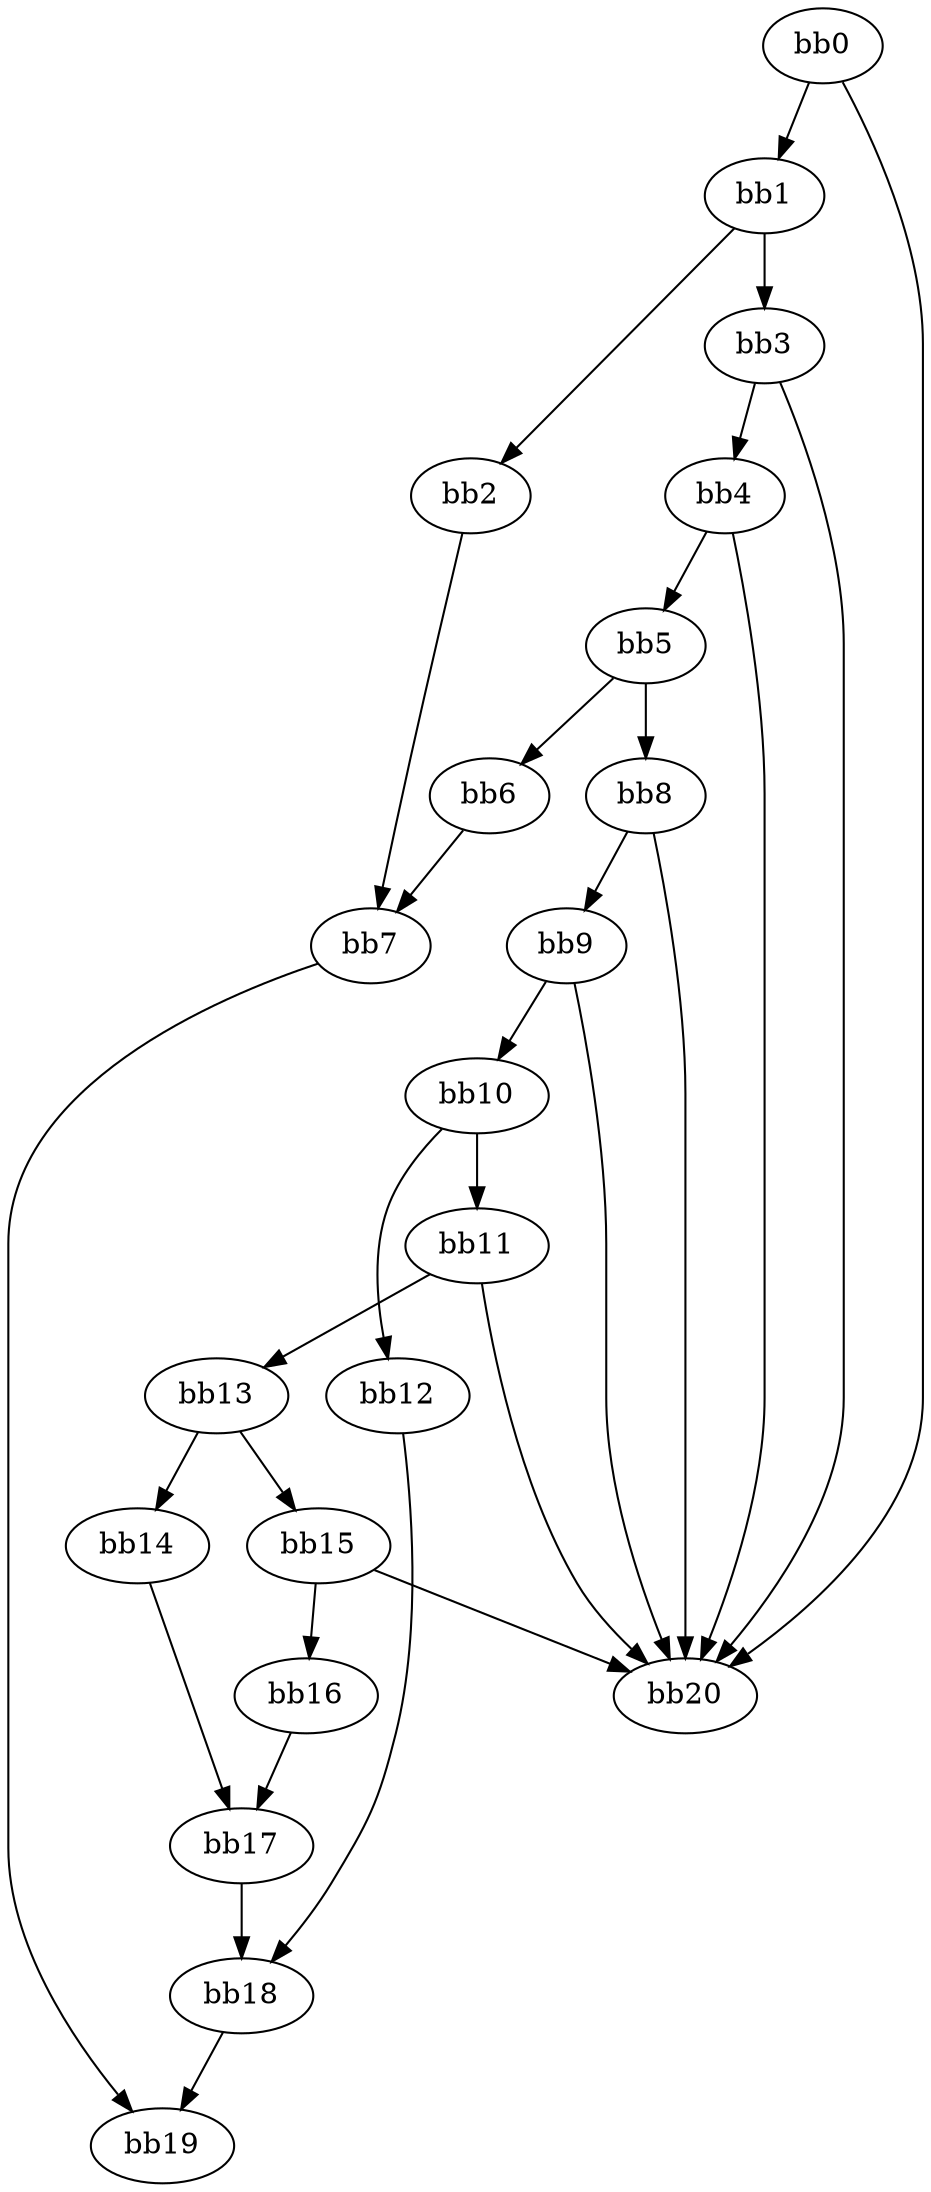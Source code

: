 digraph {
    0 [ label = "bb0\l" ]
    1 [ label = "bb1\l" ]
    2 [ label = "bb2\l" ]
    3 [ label = "bb3\l" ]
    4 [ label = "bb4\l" ]
    5 [ label = "bb5\l" ]
    6 [ label = "bb6\l" ]
    7 [ label = "bb7\l" ]
    8 [ label = "bb8\l" ]
    9 [ label = "bb9\l" ]
    10 [ label = "bb10\l" ]
    11 [ label = "bb11\l" ]
    12 [ label = "bb12\l" ]
    13 [ label = "bb13\l" ]
    14 [ label = "bb14\l" ]
    15 [ label = "bb15\l" ]
    16 [ label = "bb16\l" ]
    17 [ label = "bb17\l" ]
    18 [ label = "bb18\l" ]
    19 [ label = "bb19\l" ]
    20 [ label = "bb20\l" ]
    0 -> 1 [ ]
    0 -> 20 [ ]
    1 -> 2 [ ]
    1 -> 3 [ ]
    2 -> 7 [ ]
    3 -> 4 [ ]
    3 -> 20 [ ]
    4 -> 5 [ ]
    4 -> 20 [ ]
    5 -> 6 [ ]
    5 -> 8 [ ]
    6 -> 7 [ ]
    7 -> 19 [ ]
    8 -> 9 [ ]
    8 -> 20 [ ]
    9 -> 10 [ ]
    9 -> 20 [ ]
    10 -> 11 [ ]
    10 -> 12 [ ]
    11 -> 13 [ ]
    11 -> 20 [ ]
    12 -> 18 [ ]
    13 -> 14 [ ]
    13 -> 15 [ ]
    14 -> 17 [ ]
    15 -> 16 [ ]
    15 -> 20 [ ]
    16 -> 17 [ ]
    17 -> 18 [ ]
    18 -> 19 [ ]
}

